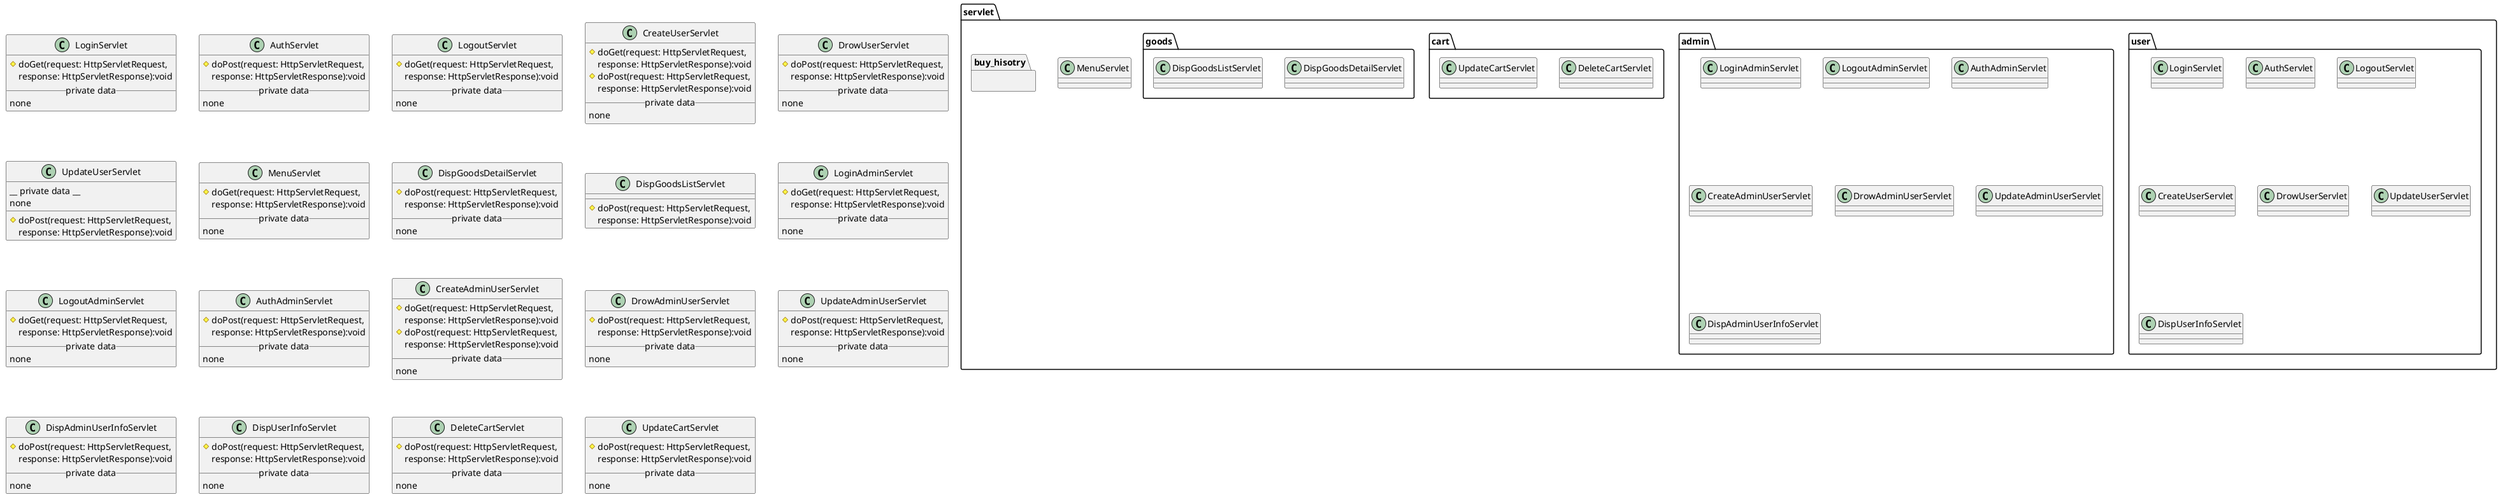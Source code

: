 @startuml
package servlet{
    package user{
     class LoginServlet
     class AuthServlet
     class LogoutServlet
     class CreateUserServlet
     class DrowUserServlet
     class UpdateUserServlet
     class DispUserInfoServlet
    }
    package admin{
     class LoginAdminServlet
     class LogoutAdminServlet
     class AuthAdminServlet
     class CreateAdminUserServlet
     class DrowAdminUserServlet
     class UpdateAdminUserServlet
     class DispAdminUserInfoServlet
    }
    package cart{
     class DeleteCartServlet
     class UpdateCartServlet
    }
    package buy_hisotry{
    }
    package goods{
     class DispGoodsDetailServlet
     class DispGoodsListServlet
    }
    class MenuServlet
    
    
}

class LoginServlet {
  #doGet(request: HttpServletRequest,
  response: HttpServletResponse):void
  __ private data __
  none
}
class AuthServlet {
  #doPost(request: HttpServletRequest,
  response: HttpServletResponse):void
  __ private data __
  none
}
class LogoutServlet {
  #doGet(request: HttpServletRequest,
  response: HttpServletResponse):void
  __ private data __
  none
}
class CreateUserServlet{
  #doGet(request: HttpServletRequest,
   response: HttpServletResponse):void
  #doPost(request: HttpServletRequest,
   response: HttpServletResponse):void
  __ private data __
  none
}
class DrowUserServlet{
  #doPost(request: HttpServletRequest,
   response: HttpServletResponse):void
  __ private data __
    none
}
class UpdateUserServlet{
 #doPost(request: HttpServletRequest,
   response: HttpServletResponse):void
  __ private data __
    none 
}
class MenuServlet{
  #doGet(request: HttpServletRequest,
   response: HttpServletResponse):void
  __ private data __
  none
}
class DispGoodsDetailServlet{
  #doPost(request: HttpServletRequest,
   response: HttpServletResponse):void
  __ private data __
    none
}
class DispGoodsListServlet{
  #doPost(request: HttpServletRequest,
   response: HttpServletResponse):void
}
class LoginAdminServlet{
 #doGet(request: HttpServletRequest,
  response: HttpServletResponse):void
 __ private data __
    none
}
class LogoutAdminServlet{
 #doGet(request: HttpServletRequest,
  response: HttpServletResponse):void
 __ private data __
    none
}
class AuthAdminServlet{
 #doPost(request: HttpServletRequest,
  response: HttpServletResponse):void
 __ private data __
    none
}
class CreateAdminUserServlet{
 #doGet(request: HttpServletRequest,
  response: HttpServletResponse):void
 #doPost(request: HttpServletRequest,
  response: HttpServletResponse):void
 __ private data __
    none
}
class DrowAdminUserServlet{
  #doPost(request: HttpServletRequest,
   response: HttpServletResponse):void
  __ private data __
    none
}
class UpdateAdminUserServlet{
  #doPost(request: HttpServletRequest,
  response: HttpServletResponse):void
  __ private data __
    none 
}
class DispAdminUserInfoServlet{
  #doPost(request: HttpServletRequest,
  response: HttpServletResponse):void
  __ private data __
    none     
}
class DispUserInfoServlet{
  #doPost(request: HttpServletRequest,
   response: HttpServletResponse):void
  __ private data __
    none     
}
class DeleteCartServlet{
  #doPost(request: HttpServletRequest,
   response: HttpServletResponse):void
  __ private data __
    none     
}
class UpdateCartServlet{
  #doPost(request: HttpServletRequest,
   response: HttpServletResponse):void
  __ private data __
    none     
}

@enduml